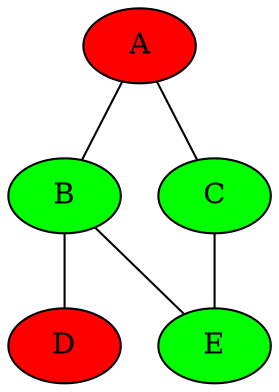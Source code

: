 graph G {
	graph [bb="0,0,126,180"];
	node [label="\N"];
	1	[fillcolor=red,
		height=0.5,
		label=A,
		pos="63,162",
		style=filled,
		width=0.75];
	2	[fillcolor=green,
		height=0.5,
		label=B,
		pos="27,90",
		style=filled,
		width=0.75];
	1 -- 2	[pos="54.65,144.76 48.835,133.46 41.11,118.44 35.304,107.15"];
	3	[fillcolor=green,
		height=0.5,
		label=C,
		pos="99,90",
		style=filled,
		width=0.75];
	1 -- 3	[pos="71.35,144.76 77.165,133.46 84.89,118.44 90.696,107.15"];
	4	[fillcolor=red,
		height=0.5,
		label=D,
		pos="27,18",
		style=filled,
		width=0.75];
	2 -- 4	[pos="27,71.697 27,60.846 27,46.917 27,36.104"];
	5	[fillcolor=green,
		height=0.5,
		label=E,
		pos="99,18",
		style=filled,
		width=0.75];
	2 -- 5	[pos="41.57,74.834 53.98,62.77 71.731,45.512 84.204,33.385"];
	3 -- 5	[pos="99,71.697 99,60.846 99,46.917 99,36.104"];
}
